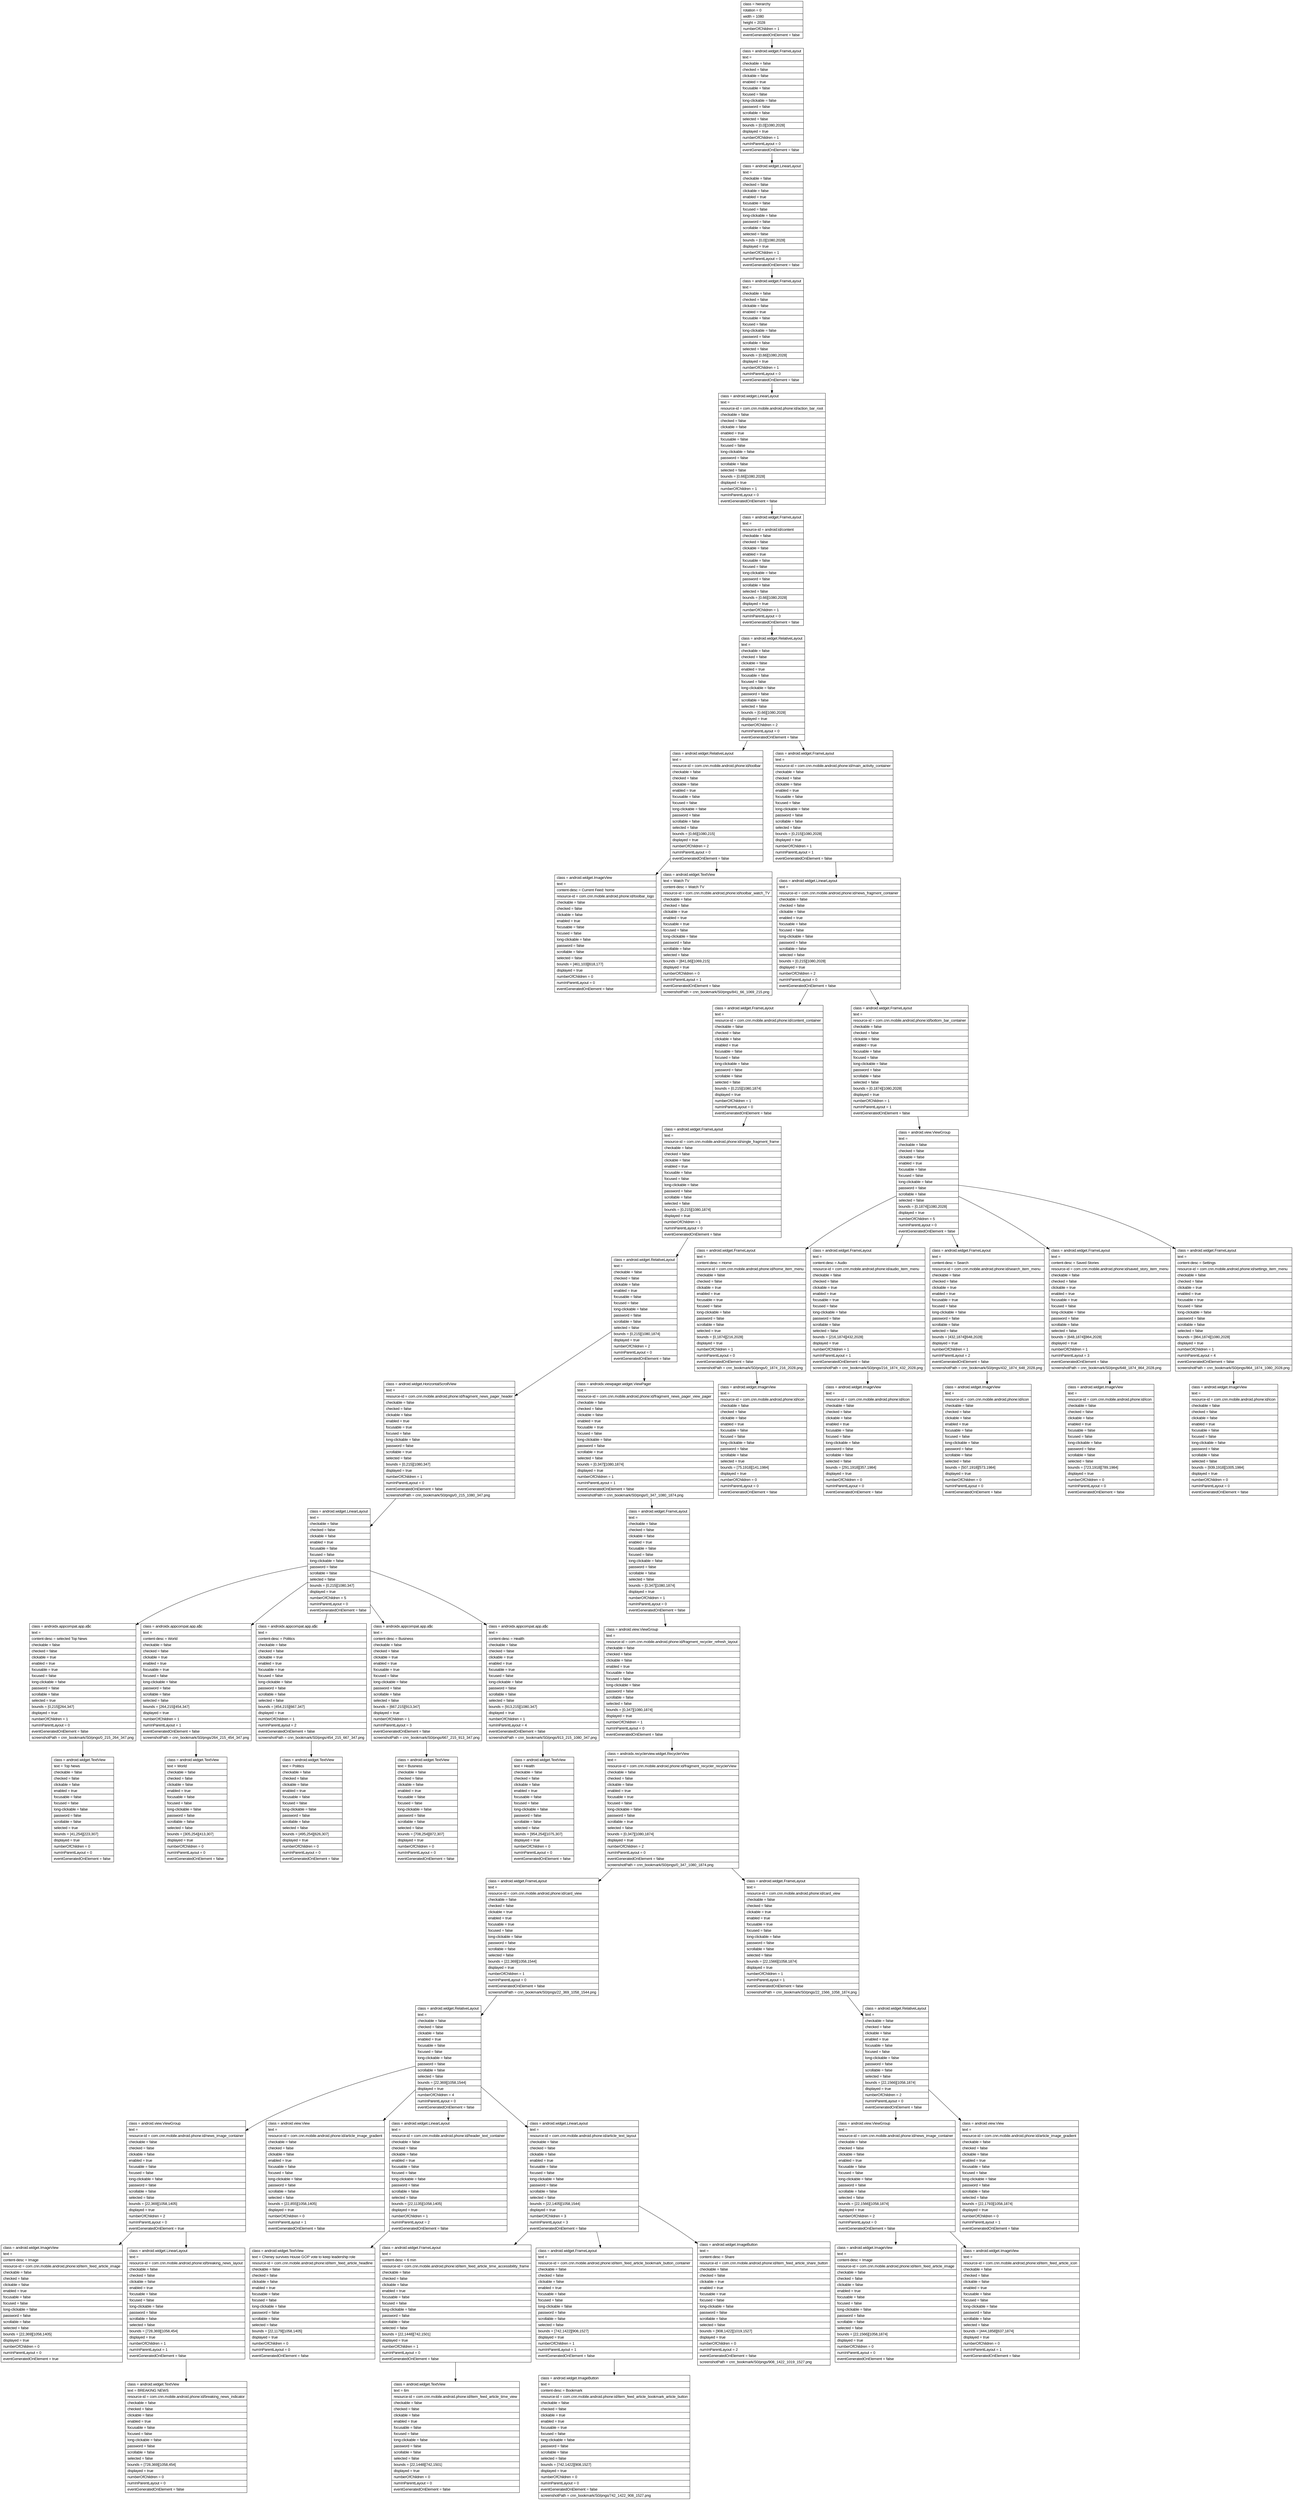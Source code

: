 digraph Layout {

	node [shape=record fontname=Arial];

	0	[label="{class = hierarchy\l|rotation = 0\l|width = 1080\l|height = 2028\l|numberOfChildren = 1\l|eventGeneratedOnElement = false \l}"]
	1	[label="{class = android.widget.FrameLayout\l|text = \l|checkable = false\l|checked = false\l|clickable = false\l|enabled = true\l|focusable = false\l|focused = false\l|long-clickable = false\l|password = false\l|scrollable = false\l|selected = false\l|bounds = [0,0][1080,2028]\l|displayed = true\l|numberOfChildren = 1\l|numInParentLayout = 0\l|eventGeneratedOnElement = false \l}"]
	2	[label="{class = android.widget.LinearLayout\l|text = \l|checkable = false\l|checked = false\l|clickable = false\l|enabled = true\l|focusable = false\l|focused = false\l|long-clickable = false\l|password = false\l|scrollable = false\l|selected = false\l|bounds = [0,0][1080,2028]\l|displayed = true\l|numberOfChildren = 1\l|numInParentLayout = 0\l|eventGeneratedOnElement = false \l}"]
	3	[label="{class = android.widget.FrameLayout\l|text = \l|checkable = false\l|checked = false\l|clickable = false\l|enabled = true\l|focusable = false\l|focused = false\l|long-clickable = false\l|password = false\l|scrollable = false\l|selected = false\l|bounds = [0,66][1080,2028]\l|displayed = true\l|numberOfChildren = 1\l|numInParentLayout = 0\l|eventGeneratedOnElement = false \l}"]
	4	[label="{class = android.widget.LinearLayout\l|text = \l|resource-id = com.cnn.mobile.android.phone:id/action_bar_root\l|checkable = false\l|checked = false\l|clickable = false\l|enabled = true\l|focusable = false\l|focused = false\l|long-clickable = false\l|password = false\l|scrollable = false\l|selected = false\l|bounds = [0,66][1080,2028]\l|displayed = true\l|numberOfChildren = 1\l|numInParentLayout = 0\l|eventGeneratedOnElement = false \l}"]
	5	[label="{class = android.widget.FrameLayout\l|text = \l|resource-id = android:id/content\l|checkable = false\l|checked = false\l|clickable = false\l|enabled = true\l|focusable = false\l|focused = false\l|long-clickable = false\l|password = false\l|scrollable = false\l|selected = false\l|bounds = [0,66][1080,2028]\l|displayed = true\l|numberOfChildren = 1\l|numInParentLayout = 0\l|eventGeneratedOnElement = false \l}"]
	6	[label="{class = android.widget.RelativeLayout\l|text = \l|checkable = false\l|checked = false\l|clickable = false\l|enabled = true\l|focusable = false\l|focused = false\l|long-clickable = false\l|password = false\l|scrollable = false\l|selected = false\l|bounds = [0,66][1080,2028]\l|displayed = true\l|numberOfChildren = 2\l|numInParentLayout = 0\l|eventGeneratedOnElement = false \l}"]
	7	[label="{class = android.widget.RelativeLayout\l|text = \l|resource-id = com.cnn.mobile.android.phone:id/toolbar\l|checkable = false\l|checked = false\l|clickable = false\l|enabled = true\l|focusable = false\l|focused = false\l|long-clickable = false\l|password = false\l|scrollable = false\l|selected = false\l|bounds = [0,66][1080,215]\l|displayed = true\l|numberOfChildren = 2\l|numInParentLayout = 0\l|eventGeneratedOnElement = false \l}"]
	8	[label="{class = android.widget.FrameLayout\l|text = \l|resource-id = com.cnn.mobile.android.phone:id/main_activity_container\l|checkable = false\l|checked = false\l|clickable = false\l|enabled = true\l|focusable = false\l|focused = false\l|long-clickable = false\l|password = false\l|scrollable = false\l|selected = false\l|bounds = [0,215][1080,2028]\l|displayed = true\l|numberOfChildren = 1\l|numInParentLayout = 1\l|eventGeneratedOnElement = false \l}"]
	9	[label="{class = android.widget.ImageView\l|text = \l|content-desc = Current Feed: home\l|resource-id = com.cnn.mobile.android.phone:id/toolbar_logo\l|checkable = false\l|checked = false\l|clickable = false\l|enabled = true\l|focusable = false\l|focused = false\l|long-clickable = false\l|password = false\l|scrollable = false\l|selected = false\l|bounds = [461,103][618,177]\l|displayed = true\l|numberOfChildren = 0\l|numInParentLayout = 0\l|eventGeneratedOnElement = false \l}"]
	10	[label="{class = android.widget.TextView\l|text = Watch TV\l|content-desc = Watch TV\l|resource-id = com.cnn.mobile.android.phone:id/toolbar_watch_TV\l|checkable = false\l|checked = false\l|clickable = true\l|enabled = true\l|focusable = true\l|focused = false\l|long-clickable = false\l|password = false\l|scrollable = false\l|selected = false\l|bounds = [841,66][1069,215]\l|displayed = true\l|numberOfChildren = 0\l|numInParentLayout = 1\l|eventGeneratedOnElement = false \l|screenshotPath = cnn_bookmark/S0/pngs/841_66_1069_215.png\l}"]
	11	[label="{class = android.widget.LinearLayout\l|text = \l|resource-id = com.cnn.mobile.android.phone:id/news_fragment_container\l|checkable = false\l|checked = false\l|clickable = false\l|enabled = true\l|focusable = false\l|focused = false\l|long-clickable = false\l|password = false\l|scrollable = false\l|selected = false\l|bounds = [0,215][1080,2028]\l|displayed = true\l|numberOfChildren = 2\l|numInParentLayout = 0\l|eventGeneratedOnElement = false \l}"]
	12	[label="{class = android.widget.FrameLayout\l|text = \l|resource-id = com.cnn.mobile.android.phone:id/content_container\l|checkable = false\l|checked = false\l|clickable = false\l|enabled = true\l|focusable = false\l|focused = false\l|long-clickable = false\l|password = false\l|scrollable = false\l|selected = false\l|bounds = [0,215][1080,1874]\l|displayed = true\l|numberOfChildren = 1\l|numInParentLayout = 0\l|eventGeneratedOnElement = false \l}"]
	13	[label="{class = android.widget.FrameLayout\l|text = \l|resource-id = com.cnn.mobile.android.phone:id/bottom_bar_container\l|checkable = false\l|checked = false\l|clickable = false\l|enabled = true\l|focusable = false\l|focused = false\l|long-clickable = false\l|password = false\l|scrollable = false\l|selected = false\l|bounds = [0,1874][1080,2028]\l|displayed = true\l|numberOfChildren = 1\l|numInParentLayout = 1\l|eventGeneratedOnElement = false \l}"]
	14	[label="{class = android.widget.FrameLayout\l|text = \l|resource-id = com.cnn.mobile.android.phone:id/single_fragment_frame\l|checkable = false\l|checked = false\l|clickable = false\l|enabled = true\l|focusable = false\l|focused = false\l|long-clickable = false\l|password = false\l|scrollable = false\l|selected = false\l|bounds = [0,215][1080,1874]\l|displayed = true\l|numberOfChildren = 1\l|numInParentLayout = 0\l|eventGeneratedOnElement = false \l}"]
	15	[label="{class = android.view.ViewGroup\l|text = \l|checkable = false\l|checked = false\l|clickable = false\l|enabled = true\l|focusable = false\l|focused = false\l|long-clickable = false\l|password = false\l|scrollable = false\l|selected = false\l|bounds = [0,1874][1080,2028]\l|displayed = true\l|numberOfChildren = 5\l|numInParentLayout = 0\l|eventGeneratedOnElement = false \l}"]
	16	[label="{class = android.widget.RelativeLayout\l|text = \l|checkable = false\l|checked = false\l|clickable = false\l|enabled = true\l|focusable = false\l|focused = false\l|long-clickable = false\l|password = false\l|scrollable = false\l|selected = false\l|bounds = [0,215][1080,1874]\l|displayed = true\l|numberOfChildren = 2\l|numInParentLayout = 0\l|eventGeneratedOnElement = false \l}"]
	17	[label="{class = android.widget.FrameLayout\l|text = \l|content-desc = Home\l|resource-id = com.cnn.mobile.android.phone:id/home_item_menu\l|checkable = false\l|checked = false\l|clickable = true\l|enabled = true\l|focusable = true\l|focused = false\l|long-clickable = false\l|password = false\l|scrollable = false\l|selected = true\l|bounds = [0,1874][216,2028]\l|displayed = true\l|numberOfChildren = 1\l|numInParentLayout = 0\l|eventGeneratedOnElement = false \l|screenshotPath = cnn_bookmark/S0/pngs/0_1874_216_2028.png\l}"]
	18	[label="{class = android.widget.FrameLayout\l|text = \l|content-desc = Audio\l|resource-id = com.cnn.mobile.android.phone:id/audio_item_menu\l|checkable = false\l|checked = false\l|clickable = true\l|enabled = true\l|focusable = true\l|focused = false\l|long-clickable = false\l|password = false\l|scrollable = false\l|selected = false\l|bounds = [216,1874][432,2028]\l|displayed = true\l|numberOfChildren = 1\l|numInParentLayout = 1\l|eventGeneratedOnElement = false \l|screenshotPath = cnn_bookmark/S0/pngs/216_1874_432_2028.png\l}"]
	19	[label="{class = android.widget.FrameLayout\l|text = \l|content-desc = Search\l|resource-id = com.cnn.mobile.android.phone:id/search_item_menu\l|checkable = false\l|checked = false\l|clickable = true\l|enabled = true\l|focusable = true\l|focused = false\l|long-clickable = false\l|password = false\l|scrollable = false\l|selected = false\l|bounds = [432,1874][648,2028]\l|displayed = true\l|numberOfChildren = 1\l|numInParentLayout = 2\l|eventGeneratedOnElement = false \l|screenshotPath = cnn_bookmark/S0/pngs/432_1874_648_2028.png\l}"]
	20	[label="{class = android.widget.FrameLayout\l|text = \l|content-desc = Saved Stories\l|resource-id = com.cnn.mobile.android.phone:id/saved_story_item_menu\l|checkable = false\l|checked = false\l|clickable = true\l|enabled = true\l|focusable = true\l|focused = false\l|long-clickable = false\l|password = false\l|scrollable = false\l|selected = false\l|bounds = [648,1874][864,2028]\l|displayed = true\l|numberOfChildren = 1\l|numInParentLayout = 3\l|eventGeneratedOnElement = false \l|screenshotPath = cnn_bookmark/S0/pngs/648_1874_864_2028.png\l}"]
	21	[label="{class = android.widget.FrameLayout\l|text = \l|content-desc = Settings\l|resource-id = com.cnn.mobile.android.phone:id/settings_item_menu\l|checkable = false\l|checked = false\l|clickable = true\l|enabled = true\l|focusable = true\l|focused = false\l|long-clickable = false\l|password = false\l|scrollable = false\l|selected = false\l|bounds = [864,1874][1080,2028]\l|displayed = true\l|numberOfChildren = 1\l|numInParentLayout = 4\l|eventGeneratedOnElement = false \l|screenshotPath = cnn_bookmark/S0/pngs/864_1874_1080_2028.png\l}"]
	22	[label="{class = android.widget.HorizontalScrollView\l|text = \l|resource-id = com.cnn.mobile.android.phone:id/fragment_news_pager_header\l|checkable = false\l|checked = false\l|clickable = false\l|enabled = true\l|focusable = true\l|focused = false\l|long-clickable = false\l|password = false\l|scrollable = true\l|selected = false\l|bounds = [0,215][1080,347]\l|displayed = true\l|numberOfChildren = 1\l|numInParentLayout = 0\l|eventGeneratedOnElement = false \l|screenshotPath = cnn_bookmark/S0/pngs/0_215_1080_347.png\l}"]
	23	[label="{class = androidx.viewpager.widget.ViewPager\l|text = \l|resource-id = com.cnn.mobile.android.phone:id/fragment_news_pager_view_pager\l|checkable = false\l|checked = false\l|clickable = false\l|enabled = true\l|focusable = true\l|focused = false\l|long-clickable = false\l|password = false\l|scrollable = true\l|selected = false\l|bounds = [0,347][1080,1874]\l|displayed = true\l|numberOfChildren = 1\l|numInParentLayout = 1\l|eventGeneratedOnElement = false \l|screenshotPath = cnn_bookmark/S0/pngs/0_347_1080_1874.png\l}"]
	24	[label="{class = android.widget.ImageView\l|text = \l|resource-id = com.cnn.mobile.android.phone:id/icon\l|checkable = false\l|checked = false\l|clickable = false\l|enabled = true\l|focusable = false\l|focused = false\l|long-clickable = false\l|password = false\l|scrollable = false\l|selected = true\l|bounds = [75,1918][141,1984]\l|displayed = true\l|numberOfChildren = 0\l|numInParentLayout = 0\l|eventGeneratedOnElement = false \l}"]
	25	[label="{class = android.widget.ImageView\l|text = \l|resource-id = com.cnn.mobile.android.phone:id/icon\l|checkable = false\l|checked = false\l|clickable = false\l|enabled = true\l|focusable = false\l|focused = false\l|long-clickable = false\l|password = false\l|scrollable = false\l|selected = false\l|bounds = [291,1918][357,1984]\l|displayed = true\l|numberOfChildren = 0\l|numInParentLayout = 0\l|eventGeneratedOnElement = false \l}"]
	26	[label="{class = android.widget.ImageView\l|text = \l|resource-id = com.cnn.mobile.android.phone:id/icon\l|checkable = false\l|checked = false\l|clickable = false\l|enabled = true\l|focusable = false\l|focused = false\l|long-clickable = false\l|password = false\l|scrollable = false\l|selected = false\l|bounds = [507,1918][573,1984]\l|displayed = true\l|numberOfChildren = 0\l|numInParentLayout = 0\l|eventGeneratedOnElement = false \l}"]
	27	[label="{class = android.widget.ImageView\l|text = \l|resource-id = com.cnn.mobile.android.phone:id/icon\l|checkable = false\l|checked = false\l|clickable = false\l|enabled = true\l|focusable = false\l|focused = false\l|long-clickable = false\l|password = false\l|scrollable = false\l|selected = false\l|bounds = [723,1918][789,1984]\l|displayed = true\l|numberOfChildren = 0\l|numInParentLayout = 0\l|eventGeneratedOnElement = false \l}"]
	28	[label="{class = android.widget.ImageView\l|text = \l|resource-id = com.cnn.mobile.android.phone:id/icon\l|checkable = false\l|checked = false\l|clickable = false\l|enabled = true\l|focusable = false\l|focused = false\l|long-clickable = false\l|password = false\l|scrollable = false\l|selected = false\l|bounds = [939,1918][1005,1984]\l|displayed = true\l|numberOfChildren = 0\l|numInParentLayout = 0\l|eventGeneratedOnElement = false \l}"]
	29	[label="{class = android.widget.LinearLayout\l|text = \l|checkable = false\l|checked = false\l|clickable = false\l|enabled = true\l|focusable = false\l|focused = false\l|long-clickable = false\l|password = false\l|scrollable = false\l|selected = false\l|bounds = [0,215][1080,347]\l|displayed = true\l|numberOfChildren = 5\l|numInParentLayout = 0\l|eventGeneratedOnElement = false \l}"]
	30	[label="{class = android.widget.FrameLayout\l|text = \l|checkable = false\l|checked = false\l|clickable = false\l|enabled = true\l|focusable = false\l|focused = false\l|long-clickable = false\l|password = false\l|scrollable = false\l|selected = false\l|bounds = [0,347][1080,1874]\l|displayed = true\l|numberOfChildren = 1\l|numInParentLayout = 0\l|eventGeneratedOnElement = false \l}"]
	31	[label="{class = androidx.appcompat.app.a$c\l|text = \l|content-desc = selected Top News\l|checkable = false\l|checked = false\l|clickable = true\l|enabled = true\l|focusable = true\l|focused = false\l|long-clickable = false\l|password = false\l|scrollable = false\l|selected = true\l|bounds = [0,215][264,347]\l|displayed = true\l|numberOfChildren = 1\l|numInParentLayout = 0\l|eventGeneratedOnElement = false \l|screenshotPath = cnn_bookmark/S0/pngs/0_215_264_347.png\l}"]
	32	[label="{class = androidx.appcompat.app.a$c\l|text = \l|content-desc = World\l|checkable = false\l|checked = false\l|clickable = true\l|enabled = true\l|focusable = true\l|focused = false\l|long-clickable = false\l|password = false\l|scrollable = false\l|selected = false\l|bounds = [264,215][454,347]\l|displayed = true\l|numberOfChildren = 1\l|numInParentLayout = 1\l|eventGeneratedOnElement = false \l|screenshotPath = cnn_bookmark/S0/pngs/264_215_454_347.png\l}"]
	33	[label="{class = androidx.appcompat.app.a$c\l|text = \l|content-desc = Politics\l|checkable = false\l|checked = false\l|clickable = true\l|enabled = true\l|focusable = true\l|focused = false\l|long-clickable = false\l|password = false\l|scrollable = false\l|selected = false\l|bounds = [454,215][667,347]\l|displayed = true\l|numberOfChildren = 1\l|numInParentLayout = 2\l|eventGeneratedOnElement = false \l|screenshotPath = cnn_bookmark/S0/pngs/454_215_667_347.png\l}"]
	34	[label="{class = androidx.appcompat.app.a$c\l|text = \l|content-desc = Business\l|checkable = false\l|checked = false\l|clickable = true\l|enabled = true\l|focusable = true\l|focused = false\l|long-clickable = false\l|password = false\l|scrollable = false\l|selected = false\l|bounds = [667,215][913,347]\l|displayed = true\l|numberOfChildren = 1\l|numInParentLayout = 3\l|eventGeneratedOnElement = false \l|screenshotPath = cnn_bookmark/S0/pngs/667_215_913_347.png\l}"]
	35	[label="{class = androidx.appcompat.app.a$c\l|text = \l|content-desc = Health\l|checkable = false\l|checked = false\l|clickable = true\l|enabled = true\l|focusable = true\l|focused = false\l|long-clickable = false\l|password = false\l|scrollable = false\l|selected = false\l|bounds = [913,215][1080,347]\l|displayed = true\l|numberOfChildren = 1\l|numInParentLayout = 4\l|eventGeneratedOnElement = false \l|screenshotPath = cnn_bookmark/S0/pngs/913_215_1080_347.png\l}"]
	36	[label="{class = android.view.ViewGroup\l|text = \l|resource-id = com.cnn.mobile.android.phone:id/fragment_recycler_refresh_layout\l|checkable = false\l|checked = false\l|clickable = false\l|enabled = true\l|focusable = false\l|focused = false\l|long-clickable = false\l|password = false\l|scrollable = false\l|selected = false\l|bounds = [0,347][1080,1874]\l|displayed = true\l|numberOfChildren = 1\l|numInParentLayout = 0\l|eventGeneratedOnElement = false \l}"]
	37	[label="{class = android.widget.TextView\l|text = Top News\l|checkable = false\l|checked = false\l|clickable = false\l|enabled = true\l|focusable = false\l|focused = false\l|long-clickable = false\l|password = false\l|scrollable = false\l|selected = true\l|bounds = [41,254][223,307]\l|displayed = true\l|numberOfChildren = 0\l|numInParentLayout = 0\l|eventGeneratedOnElement = false \l}"]
	38	[label="{class = android.widget.TextView\l|text = World\l|checkable = false\l|checked = false\l|clickable = false\l|enabled = true\l|focusable = false\l|focused = false\l|long-clickable = false\l|password = false\l|scrollable = false\l|selected = false\l|bounds = [305,254][413,307]\l|displayed = true\l|numberOfChildren = 0\l|numInParentLayout = 0\l|eventGeneratedOnElement = false \l}"]
	39	[label="{class = android.widget.TextView\l|text = Politics\l|checkable = false\l|checked = false\l|clickable = false\l|enabled = true\l|focusable = false\l|focused = false\l|long-clickable = false\l|password = false\l|scrollable = false\l|selected = false\l|bounds = [495,254][626,307]\l|displayed = true\l|numberOfChildren = 0\l|numInParentLayout = 0\l|eventGeneratedOnElement = false \l}"]
	40	[label="{class = android.widget.TextView\l|text = Business\l|checkable = false\l|checked = false\l|clickable = false\l|enabled = true\l|focusable = false\l|focused = false\l|long-clickable = false\l|password = false\l|scrollable = false\l|selected = false\l|bounds = [708,254][872,307]\l|displayed = true\l|numberOfChildren = 0\l|numInParentLayout = 0\l|eventGeneratedOnElement = false \l}"]
	41	[label="{class = android.widget.TextView\l|text = Health\l|checkable = false\l|checked = false\l|clickable = false\l|enabled = true\l|focusable = false\l|focused = false\l|long-clickable = false\l|password = false\l|scrollable = false\l|selected = false\l|bounds = [954,254][1075,307]\l|displayed = true\l|numberOfChildren = 0\l|numInParentLayout = 0\l|eventGeneratedOnElement = false \l}"]
	42	[label="{class = androidx.recyclerview.widget.RecyclerView\l|text = \l|resource-id = com.cnn.mobile.android.phone:id/fragment_recycler_recyclerView\l|checkable = false\l|checked = false\l|clickable = false\l|enabled = true\l|focusable = true\l|focused = false\l|long-clickable = false\l|password = false\l|scrollable = true\l|selected = false\l|bounds = [0,347][1080,1874]\l|displayed = true\l|numberOfChildren = 2\l|numInParentLayout = 0\l|eventGeneratedOnElement = false \l|screenshotPath = cnn_bookmark/S0/pngs/0_347_1080_1874.png\l}"]
	43	[label="{class = android.widget.FrameLayout\l|text = \l|resource-id = com.cnn.mobile.android.phone:id/card_view\l|checkable = false\l|checked = false\l|clickable = true\l|enabled = true\l|focusable = true\l|focused = false\l|long-clickable = false\l|password = false\l|scrollable = false\l|selected = false\l|bounds = [22,369][1058,1544]\l|displayed = true\l|numberOfChildren = 1\l|numInParentLayout = 0\l|eventGeneratedOnElement = false \l|screenshotPath = cnn_bookmark/S0/pngs/22_369_1058_1544.png\l}"]
	44	[label="{class = android.widget.FrameLayout\l|text = \l|resource-id = com.cnn.mobile.android.phone:id/card_view\l|checkable = false\l|checked = false\l|clickable = true\l|enabled = true\l|focusable = true\l|focused = false\l|long-clickable = false\l|password = false\l|scrollable = false\l|selected = false\l|bounds = [22,1566][1058,1874]\l|displayed = true\l|numberOfChildren = 1\l|numInParentLayout = 1\l|eventGeneratedOnElement = false \l|screenshotPath = cnn_bookmark/S0/pngs/22_1566_1058_1874.png\l}"]
	45	[label="{class = android.widget.RelativeLayout\l|text = \l|checkable = false\l|checked = false\l|clickable = false\l|enabled = true\l|focusable = false\l|focused = false\l|long-clickable = false\l|password = false\l|scrollable = false\l|selected = false\l|bounds = [22,369][1058,1544]\l|displayed = true\l|numberOfChildren = 4\l|numInParentLayout = 0\l|eventGeneratedOnElement = false \l}"]
	46	[label="{class = android.widget.RelativeLayout\l|text = \l|checkable = false\l|checked = false\l|clickable = false\l|enabled = true\l|focusable = false\l|focused = false\l|long-clickable = false\l|password = false\l|scrollable = false\l|selected = false\l|bounds = [22,1566][1058,1874]\l|displayed = true\l|numberOfChildren = 2\l|numInParentLayout = 0\l|eventGeneratedOnElement = false \l}"]
	47	[label="{class = android.view.ViewGroup\l|text = \l|resource-id = com.cnn.mobile.android.phone:id/news_image_container\l|checkable = false\l|checked = false\l|clickable = false\l|enabled = true\l|focusable = false\l|focused = false\l|long-clickable = false\l|password = false\l|scrollable = false\l|selected = false\l|bounds = [22,369][1058,1405]\l|displayed = true\l|numberOfChildren = 2\l|numInParentLayout = 0\l|eventGeneratedOnElement = true \l}"]
	48	[label="{class = android.view.View\l|text = \l|resource-id = com.cnn.mobile.android.phone:id/article_image_gradient\l|checkable = false\l|checked = false\l|clickable = false\l|enabled = true\l|focusable = false\l|focused = false\l|long-clickable = false\l|password = false\l|scrollable = false\l|selected = false\l|bounds = [22,855][1058,1405]\l|displayed = true\l|numberOfChildren = 0\l|numInParentLayout = 1\l|eventGeneratedOnElement = false \l}"]
	49	[label="{class = android.widget.LinearLayout\l|text = \l|resource-id = com.cnn.mobile.android.phone:id/header_text_container\l|checkable = false\l|checked = false\l|clickable = false\l|enabled = true\l|focusable = false\l|focused = false\l|long-clickable = false\l|password = false\l|scrollable = false\l|selected = false\l|bounds = [22,1135][1058,1405]\l|displayed = true\l|numberOfChildren = 1\l|numInParentLayout = 2\l|eventGeneratedOnElement = false \l}"]
	50	[label="{class = android.widget.LinearLayout\l|text = \l|resource-id = com.cnn.mobile.android.phone:id/article_text_layout\l|checkable = false\l|checked = false\l|clickable = false\l|enabled = true\l|focusable = false\l|focused = false\l|long-clickable = false\l|password = false\l|scrollable = false\l|selected = false\l|bounds = [22,1405][1058,1544]\l|displayed = true\l|numberOfChildren = 3\l|numInParentLayout = 3\l|eventGeneratedOnElement = false \l}"]
	51	[label="{class = android.view.ViewGroup\l|text = \l|resource-id = com.cnn.mobile.android.phone:id/news_image_container\l|checkable = false\l|checked = false\l|clickable = false\l|enabled = true\l|focusable = false\l|focused = false\l|long-clickable = false\l|password = false\l|scrollable = false\l|selected = false\l|bounds = [22,1566][1058,1874]\l|displayed = true\l|numberOfChildren = 2\l|numInParentLayout = 0\l|eventGeneratedOnElement = false \l}"]
	52	[label="{class = android.view.View\l|text = \l|resource-id = com.cnn.mobile.android.phone:id/article_image_gradient\l|checkable = false\l|checked = false\l|clickable = false\l|enabled = true\l|focusable = false\l|focused = false\l|long-clickable = false\l|password = false\l|scrollable = false\l|selected = false\l|bounds = [22,1793][1058,1874]\l|displayed = true\l|numberOfChildren = 0\l|numInParentLayout = 1\l|eventGeneratedOnElement = false \l}"]
	53	[label="{class = android.widget.ImageView\l|text = \l|content-desc = Image\l|resource-id = com.cnn.mobile.android.phone:id/item_feed_article_image\l|checkable = false\l|checked = false\l|clickable = false\l|enabled = true\l|focusable = false\l|focused = false\l|long-clickable = false\l|password = false\l|scrollable = false\l|selected = false\l|bounds = [22,369][1058,1405]\l|displayed = true\l|numberOfChildren = 0\l|numInParentLayout = 0\l|eventGeneratedOnElement = true \l}"]
	54	[label="{class = android.widget.LinearLayout\l|text = \l|resource-id = com.cnn.mobile.android.phone:id/breaking_news_layout\l|checkable = false\l|checked = false\l|clickable = false\l|enabled = true\l|focusable = false\l|focused = false\l|long-clickable = false\l|password = false\l|scrollable = false\l|selected = false\l|bounds = [728,369][1058,454]\l|displayed = true\l|numberOfChildren = 1\l|numInParentLayout = 1\l|eventGeneratedOnElement = false \l}"]
	55	[label="{class = android.widget.TextView\l|text = Cheney survives House GOP vote to keep leadership role\l|resource-id = com.cnn.mobile.android.phone:id/item_feed_article_headline\l|checkable = false\l|checked = false\l|clickable = false\l|enabled = true\l|focusable = false\l|focused = false\l|long-clickable = false\l|password = false\l|scrollable = false\l|selected = false\l|bounds = [22,1179][1058,1405]\l|displayed = true\l|numberOfChildren = 0\l|numInParentLayout = 0\l|eventGeneratedOnElement = false \l}"]
	56	[label="{class = android.widget.FrameLayout\l|text = \l|content-desc = 6 min\l|resource-id = com.cnn.mobile.android.phone:id/item_feed_article_time_accessibility_frame\l|checkable = false\l|checked = false\l|clickable = false\l|enabled = true\l|focusable = false\l|focused = false\l|long-clickable = false\l|password = false\l|scrollable = false\l|selected = false\l|bounds = [22,1448][742,1501]\l|displayed = true\l|numberOfChildren = 1\l|numInParentLayout = 0\l|eventGeneratedOnElement = false \l}"]
	57	[label="{class = android.widget.FrameLayout\l|text = \l|resource-id = com.cnn.mobile.android.phone:id/item_feed_article_bookmark_button_container\l|checkable = false\l|checked = false\l|clickable = false\l|enabled = true\l|focusable = false\l|focused = false\l|long-clickable = false\l|password = false\l|scrollable = false\l|selected = false\l|bounds = [742,1422][908,1527]\l|displayed = true\l|numberOfChildren = 1\l|numInParentLayout = 1\l|eventGeneratedOnElement = false \l}"]
	58	[label="{class = android.widget.ImageButton\l|text = \l|content-desc = Share\l|resource-id = com.cnn.mobile.android.phone:id/item_feed_article_share_button\l|checkable = false\l|checked = false\l|clickable = true\l|enabled = true\l|focusable = true\l|focused = false\l|long-clickable = false\l|password = false\l|scrollable = false\l|selected = false\l|bounds = [908,1422][1019,1527]\l|displayed = true\l|numberOfChildren = 0\l|numInParentLayout = 2\l|eventGeneratedOnElement = false \l|screenshotPath = cnn_bookmark/S0/pngs/908_1422_1019_1527.png\l}"]
	59	[label="{class = android.widget.ImageView\l|text = \l|content-desc = Image\l|resource-id = com.cnn.mobile.android.phone:id/item_feed_article_image\l|checkable = false\l|checked = false\l|clickable = false\l|enabled = true\l|focusable = false\l|focused = false\l|long-clickable = false\l|password = false\l|scrollable = false\l|selected = false\l|bounds = [22,1566][1058,1874]\l|displayed = true\l|numberOfChildren = 0\l|numInParentLayout = 0\l|eventGeneratedOnElement = false \l}"]
	60	[label="{class = android.widget.ImageView\l|text = \l|resource-id = com.cnn.mobile.android.phone:id/item_feed_article_icon\l|checkable = false\l|checked = false\l|clickable = false\l|enabled = true\l|focusable = false\l|focused = false\l|long-clickable = false\l|password = false\l|scrollable = false\l|selected = false\l|bounds = [444,1858][637,1874]\l|displayed = true\l|numberOfChildren = 0\l|numInParentLayout = 1\l|eventGeneratedOnElement = false \l}"]
	61	[label="{class = android.widget.TextView\l|text = BREAKING NEWS\l|resource-id = com.cnn.mobile.android.phone:id/breaking_news_indicator\l|checkable = false\l|checked = false\l|clickable = false\l|enabled = true\l|focusable = false\l|focused = false\l|long-clickable = false\l|password = false\l|scrollable = false\l|selected = false\l|bounds = [728,369][1058,454]\l|displayed = true\l|numberOfChildren = 0\l|numInParentLayout = 0\l|eventGeneratedOnElement = false \l}"]
	62	[label="{class = android.widget.TextView\l|text = 6m\l|resource-id = com.cnn.mobile.android.phone:id/item_feed_article_time_view\l|checkable = false\l|checked = false\l|clickable = false\l|enabled = true\l|focusable = false\l|focused = false\l|long-clickable = false\l|password = false\l|scrollable = false\l|selected = false\l|bounds = [22,1448][742,1501]\l|displayed = true\l|numberOfChildren = 0\l|numInParentLayout = 0\l|eventGeneratedOnElement = false \l}"]
	63	[label="{class = android.widget.ImageButton\l|text = \l|content-desc = Bookmark\l|resource-id = com.cnn.mobile.android.phone:id/item_feed_article_bookmark_article_button\l|checkable = false\l|checked = false\l|clickable = true\l|enabled = true\l|focusable = true\l|focused = false\l|long-clickable = false\l|password = false\l|scrollable = false\l|selected = false\l|bounds = [742,1422][908,1527]\l|displayed = true\l|numberOfChildren = 0\l|numInParentLayout = 0\l|eventGeneratedOnElement = false \l|screenshotPath = cnn_bookmark/S0/pngs/742_1422_908_1527.png\l}"]


	0 -> 1
	1 -> 2
	2 -> 3
	3 -> 4
	4 -> 5
	5 -> 6
	6 -> 7
	6 -> 8
	7 -> 9
	7 -> 10
	8 -> 11
	11 -> 12
	11 -> 13
	12 -> 14
	13 -> 15
	14 -> 16
	15 -> 17
	15 -> 18
	15 -> 19
	15 -> 20
	15 -> 21
	16 -> 22
	16 -> 23
	17 -> 24
	18 -> 25
	19 -> 26
	20 -> 27
	21 -> 28
	22 -> 29
	23 -> 30
	29 -> 31
	29 -> 32
	29 -> 33
	29 -> 34
	29 -> 35
	30 -> 36
	31 -> 37
	32 -> 38
	33 -> 39
	34 -> 40
	35 -> 41
	36 -> 42
	42 -> 43
	42 -> 44
	43 -> 45
	44 -> 46
	45 -> 47
	45 -> 48
	45 -> 49
	45 -> 50
	46 -> 51
	46 -> 52
	47 -> 53
	47 -> 54
	49 -> 55
	50 -> 56
	50 -> 57
	50 -> 58
	51 -> 59
	51 -> 60
	54 -> 61
	56 -> 62
	57 -> 63


}